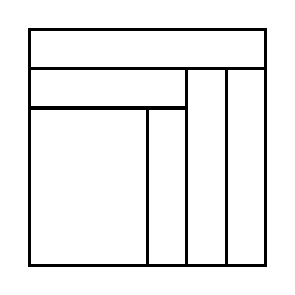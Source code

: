 \begin{tikzpicture}[very thick, scale=.5]
    \draw (0,5) rectangle (6,6);
    \draw (0,4) rectangle (4,5);
    \draw (0,0) rectangle (3,4);
    \draw (3,0) rectangle (4,4);
    \draw (4,0) rectangle (5,5);
    \draw (5,0) rectangle (6,5);
\end{tikzpicture}
